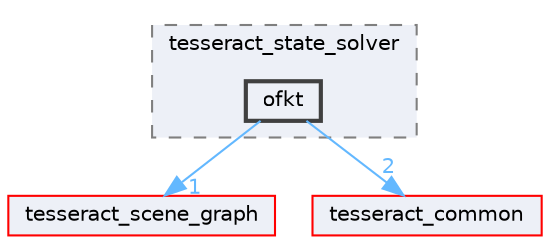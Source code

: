 digraph "tesseract_state_solver/include/tesseract_state_solver/ofkt"
{
 // LATEX_PDF_SIZE
  bgcolor="transparent";
  edge [fontname=Helvetica,fontsize=10,labelfontname=Helvetica,labelfontsize=10];
  node [fontname=Helvetica,fontsize=10,shape=box,height=0.2,width=0.4];
  compound=true
  subgraph clusterdir_1992aae1145525bc5d22236cdc5e3515 {
    graph [ bgcolor="#edf0f7", pencolor="grey50", label="tesseract_state_solver", fontname=Helvetica,fontsize=10 style="filled,dashed", URL="dir_1992aae1145525bc5d22236cdc5e3515.html",tooltip=""]
  dir_9f6e82433a47bf4ef9d1dde2957bd074 [label="ofkt", fillcolor="#edf0f7", color="grey25", style="filled,bold", URL="dir_9f6e82433a47bf4ef9d1dde2957bd074.html",tooltip=""];
  }
  dir_80ecf6fe8b2ccd2d6af6fe314205f076 [label="tesseract_scene_graph", fillcolor="#edf0f7", color="red", style="filled", URL="dir_80ecf6fe8b2ccd2d6af6fe314205f076.html",tooltip=""];
  dir_8430b83f3af685b4c96d298a32e9aa37 [label="tesseract_common", fillcolor="#edf0f7", color="red", style="filled", URL="dir_8430b83f3af685b4c96d298a32e9aa37.html",tooltip=""];
  dir_9f6e82433a47bf4ef9d1dde2957bd074->dir_80ecf6fe8b2ccd2d6af6fe314205f076 [headlabel="1", labeldistance=1.5 headhref="dir_000050_000087.html" color="steelblue1" fontcolor="steelblue1"];
  dir_9f6e82433a47bf4ef9d1dde2957bd074->dir_8430b83f3af685b4c96d298a32e9aa37 [headlabel="2", labeldistance=1.5 headhref="dir_000050_000075.html" color="steelblue1" fontcolor="steelblue1"];
}

